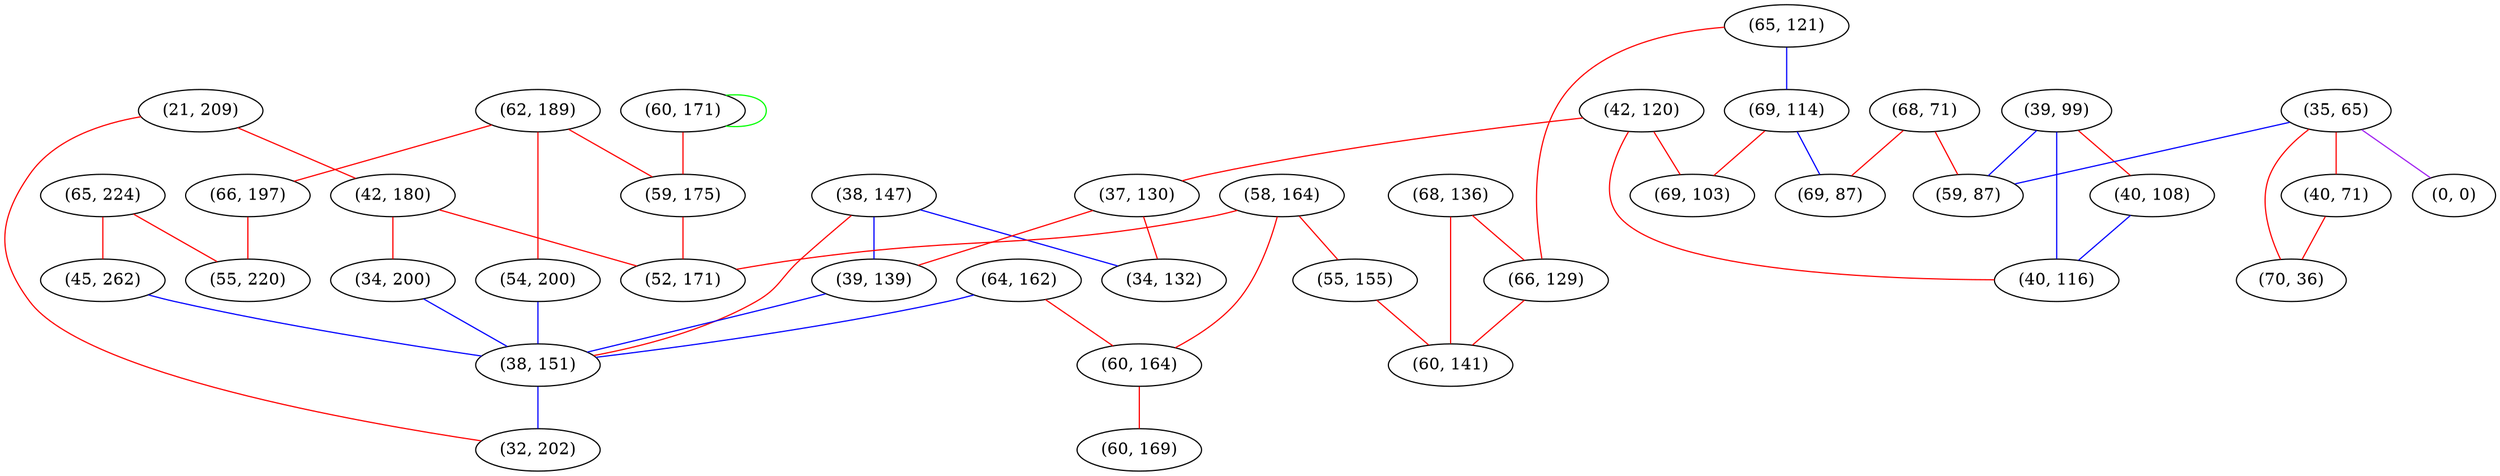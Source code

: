 graph "" {
"(38, 147)";
"(39, 99)";
"(68, 71)";
"(65, 121)";
"(69, 114)";
"(62, 189)";
"(42, 120)";
"(35, 65)";
"(0, 0)";
"(58, 164)";
"(55, 155)";
"(66, 197)";
"(69, 87)";
"(37, 130)";
"(64, 162)";
"(59, 87)";
"(60, 171)";
"(40, 108)";
"(34, 132)";
"(40, 71)";
"(21, 209)";
"(65, 224)";
"(42, 180)";
"(60, 164)";
"(68, 136)";
"(55, 220)";
"(59, 175)";
"(69, 103)";
"(66, 129)";
"(54, 200)";
"(39, 139)";
"(60, 141)";
"(70, 36)";
"(34, 200)";
"(60, 169)";
"(52, 171)";
"(40, 116)";
"(45, 262)";
"(38, 151)";
"(32, 202)";
"(38, 147)" -- "(39, 139)"  [color=blue, key=0, weight=3];
"(38, 147)" -- "(38, 151)"  [color=red, key=0, weight=1];
"(38, 147)" -- "(34, 132)"  [color=blue, key=0, weight=3];
"(39, 99)" -- "(59, 87)"  [color=blue, key=0, weight=3];
"(39, 99)" -- "(40, 116)"  [color=blue, key=0, weight=3];
"(39, 99)" -- "(40, 108)"  [color=red, key=0, weight=1];
"(68, 71)" -- "(59, 87)"  [color=red, key=0, weight=1];
"(68, 71)" -- "(69, 87)"  [color=red, key=0, weight=1];
"(65, 121)" -- "(69, 114)"  [color=blue, key=0, weight=3];
"(65, 121)" -- "(66, 129)"  [color=red, key=0, weight=1];
"(69, 114)" -- "(69, 87)"  [color=blue, key=0, weight=3];
"(69, 114)" -- "(69, 103)"  [color=red, key=0, weight=1];
"(62, 189)" -- "(59, 175)"  [color=red, key=0, weight=1];
"(62, 189)" -- "(66, 197)"  [color=red, key=0, weight=1];
"(62, 189)" -- "(54, 200)"  [color=red, key=0, weight=1];
"(42, 120)" -- "(69, 103)"  [color=red, key=0, weight=1];
"(42, 120)" -- "(37, 130)"  [color=red, key=0, weight=1];
"(42, 120)" -- "(40, 116)"  [color=red, key=0, weight=1];
"(35, 65)" -- "(70, 36)"  [color=red, key=0, weight=1];
"(35, 65)" -- "(0, 0)"  [color=purple, key=0, weight=4];
"(35, 65)" -- "(40, 71)"  [color=red, key=0, weight=1];
"(35, 65)" -- "(59, 87)"  [color=blue, key=0, weight=3];
"(58, 164)" -- "(55, 155)"  [color=red, key=0, weight=1];
"(58, 164)" -- "(60, 164)"  [color=red, key=0, weight=1];
"(58, 164)" -- "(52, 171)"  [color=red, key=0, weight=1];
"(55, 155)" -- "(60, 141)"  [color=red, key=0, weight=1];
"(66, 197)" -- "(55, 220)"  [color=red, key=0, weight=1];
"(37, 130)" -- "(39, 139)"  [color=red, key=0, weight=1];
"(37, 130)" -- "(34, 132)"  [color=red, key=0, weight=1];
"(64, 162)" -- "(60, 164)"  [color=red, key=0, weight=1];
"(64, 162)" -- "(38, 151)"  [color=blue, key=0, weight=3];
"(60, 171)" -- "(59, 175)"  [color=red, key=0, weight=1];
"(60, 171)" -- "(60, 171)"  [color=green, key=0, weight=2];
"(40, 108)" -- "(40, 116)"  [color=blue, key=0, weight=3];
"(40, 71)" -- "(70, 36)"  [color=red, key=0, weight=1];
"(21, 209)" -- "(32, 202)"  [color=red, key=0, weight=1];
"(21, 209)" -- "(42, 180)"  [color=red, key=0, weight=1];
"(65, 224)" -- "(55, 220)"  [color=red, key=0, weight=1];
"(65, 224)" -- "(45, 262)"  [color=red, key=0, weight=1];
"(42, 180)" -- "(52, 171)"  [color=red, key=0, weight=1];
"(42, 180)" -- "(34, 200)"  [color=red, key=0, weight=1];
"(60, 164)" -- "(60, 169)"  [color=red, key=0, weight=1];
"(68, 136)" -- "(60, 141)"  [color=red, key=0, weight=1];
"(68, 136)" -- "(66, 129)"  [color=red, key=0, weight=1];
"(59, 175)" -- "(52, 171)"  [color=red, key=0, weight=1];
"(66, 129)" -- "(60, 141)"  [color=red, key=0, weight=1];
"(54, 200)" -- "(38, 151)"  [color=blue, key=0, weight=3];
"(39, 139)" -- "(38, 151)"  [color=blue, key=0, weight=3];
"(34, 200)" -- "(38, 151)"  [color=blue, key=0, weight=3];
"(45, 262)" -- "(38, 151)"  [color=blue, key=0, weight=3];
"(38, 151)" -- "(32, 202)"  [color=blue, key=0, weight=3];
}
